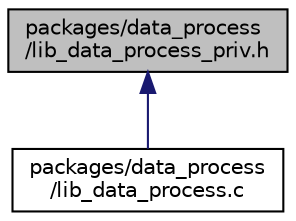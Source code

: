 digraph "packages/data_process/lib_data_process_priv.h"
{
 // INTERACTIVE_SVG=YES
 // LATEX_PDF_SIZE
  bgcolor="transparent";
  edge [fontname="Helvetica",fontsize="10",labelfontname="Helvetica",labelfontsize="10"];
  node [fontname="Helvetica",fontsize="10",shape=record];
  Node1 [label="packages/data_process\l/lib_data_process_priv.h",height=0.2,width=0.4,color="black", fillcolor="grey75", style="filled", fontcolor="black",tooltip=" "];
  Node1 -> Node2 [dir="back",color="midnightblue",fontsize="10",style="solid",fontname="Helvetica"];
  Node2 [label="packages/data_process\l/lib_data_process.c",height=0.2,width=0.4,color="black",URL="$d2/dcf/lib__data__process_8c.html",tooltip=" "];
}
